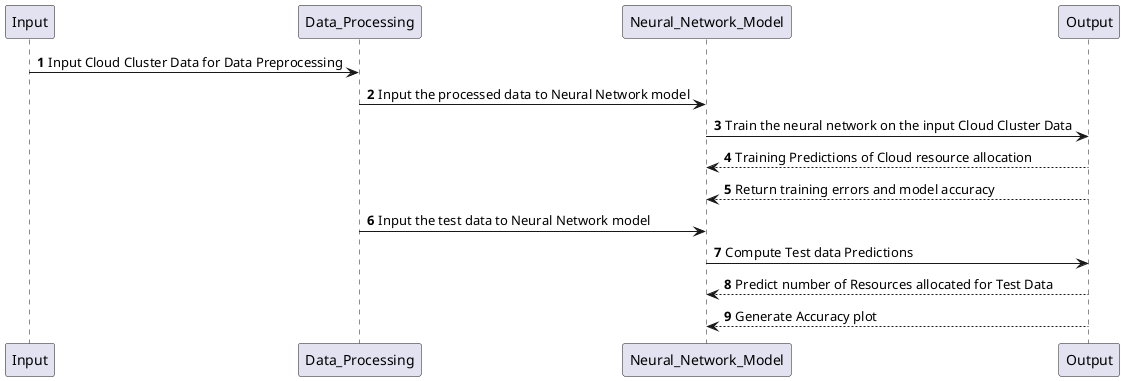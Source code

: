 @startuml
'https://plantuml.com/sequence-diagram

autonumber
Input -> Data_Processing: Input Cloud Cluster Data for Data Preprocessing
Data_Processing -> Neural_Network_Model: Input the processed data to Neural Network model
Neural_Network_Model -> Output: Train the neural network on the input Cloud Cluster Data
Output --> Neural_Network_Model: Training Predictions of Cloud resource allocation
Output --> Neural_Network_Model: Return training errors and model accuracy
Data_Processing -> Neural_Network_Model: Input the test data to Neural Network model
Neural_Network_Model -> Output: Compute Test data Predictions
Output --> Neural_Network_Model: Predict number of Resources allocated for Test Data
Output --> Neural_Network_Model: Generate Accuracy plot
@enduml